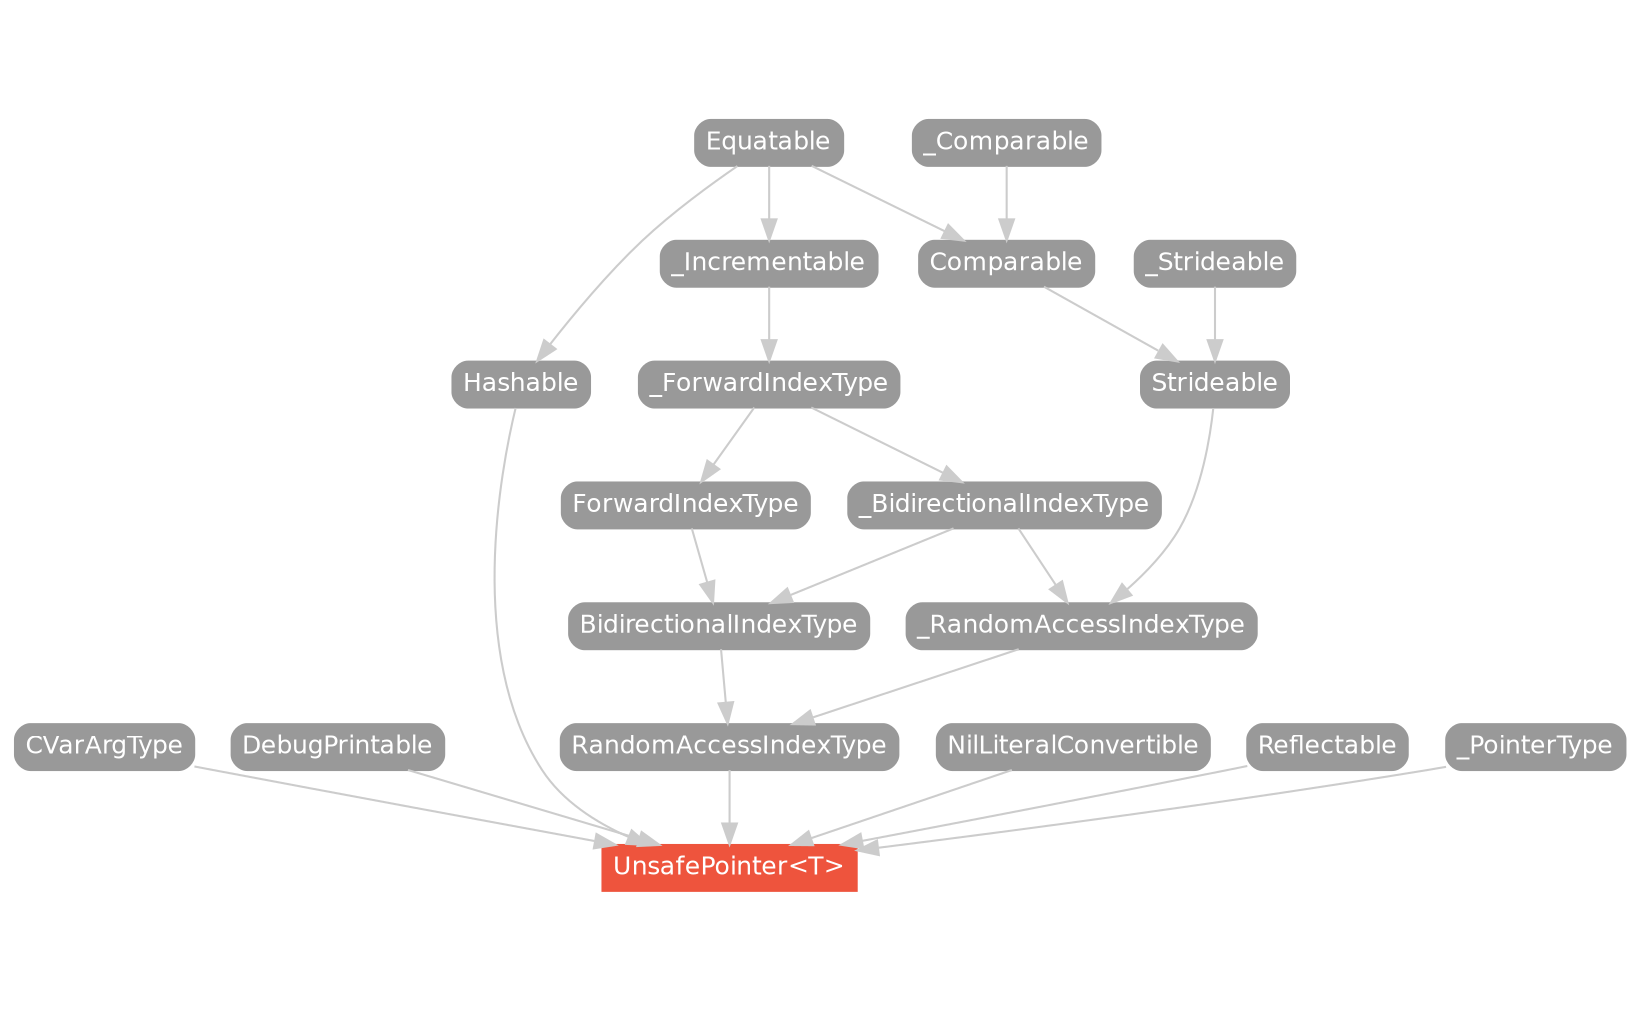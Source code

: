 strict digraph "UnsafePointer<T> - Type Hierarchy - SwiftDoc.org" {
    pad="0.1,0.8"
    node [shape=box, style="filled,rounded", color="#999999", fillcolor="#999999", fontcolor=white, fontname=Helvetica, fontnames="Helvetica,sansserif", fontsize=12, margin="0.07,0.05", height="0.3"]
    edge [color="#cccccc"]
    "BidirectionalIndexType" [URL="/protocol/BidirectionalIndexType/"]
    "CVarArgType" [URL="/protocol/CVarArgType/"]
    "Comparable" [URL="/protocol/Comparable/"]
    "DebugPrintable" [URL="/protocol/DebugPrintable/"]
    "Equatable" [URL="/protocol/Equatable/"]
    "ForwardIndexType" [URL="/protocol/ForwardIndexType/"]
    "Hashable" [URL="/protocol/Hashable/"]
    "NilLiteralConvertible" [URL="/protocol/NilLiteralConvertible/"]
    "RandomAccessIndexType" [URL="/protocol/RandomAccessIndexType/"]
    "Reflectable" [URL="/protocol/Reflectable/"]
    "Strideable" [URL="/protocol/Strideable/"]
    "UnsafePointer<T>" [URL="/type/UnsafePointer/", style="filled", fillcolor="#ee543d", color="#ee543d"]
    "_BidirectionalIndexType" [URL="/protocol/_BidirectionalIndexType/"]
    "_Comparable" [URL="/protocol/_Comparable/"]
    "_ForwardIndexType" [URL="/protocol/_ForwardIndexType/"]
    "_Incrementable" [URL="/protocol/_Incrementable/"]
    "_PointerType" [URL="/protocol/_PointerType/"]
    "_RandomAccessIndexType" [URL="/protocol/_RandomAccessIndexType/"]
    "_Strideable" [URL="/protocol/_Strideable/"]    "RandomAccessIndexType" -> "UnsafePointer<T>"
    "Hashable" -> "UnsafePointer<T>"
    "NilLiteralConvertible" -> "UnsafePointer<T>"
    "_PointerType" -> "UnsafePointer<T>"
    "DebugPrintable" -> "UnsafePointer<T>"
    "Reflectable" -> "UnsafePointer<T>"
    "CVarArgType" -> "UnsafePointer<T>"
    "BidirectionalIndexType" -> "RandomAccessIndexType"
    "_RandomAccessIndexType" -> "RandomAccessIndexType"
    "ForwardIndexType" -> "BidirectionalIndexType"
    "_BidirectionalIndexType" -> "BidirectionalIndexType"
    "_ForwardIndexType" -> "ForwardIndexType"
    "_Incrementable" -> "_ForwardIndexType"
    "Equatable" -> "_Incrementable"
    "_ForwardIndexType" -> "_BidirectionalIndexType"
    "_Incrementable" -> "_ForwardIndexType"
    "Equatable" -> "_Incrementable"
    "_BidirectionalIndexType" -> "_RandomAccessIndexType"
    "Strideable" -> "_RandomAccessIndexType"
    "_ForwardIndexType" -> "_BidirectionalIndexType"
    "_Incrementable" -> "_ForwardIndexType"
    "Equatable" -> "_Incrementable"
    "Comparable" -> "Strideable"
    "_Strideable" -> "Strideable"
    "_Comparable" -> "Comparable"
    "Equatable" -> "Comparable"
    "Equatable" -> "Hashable"
    subgraph Types {
        rank = max; "UnsafePointer<T>";
    }
}